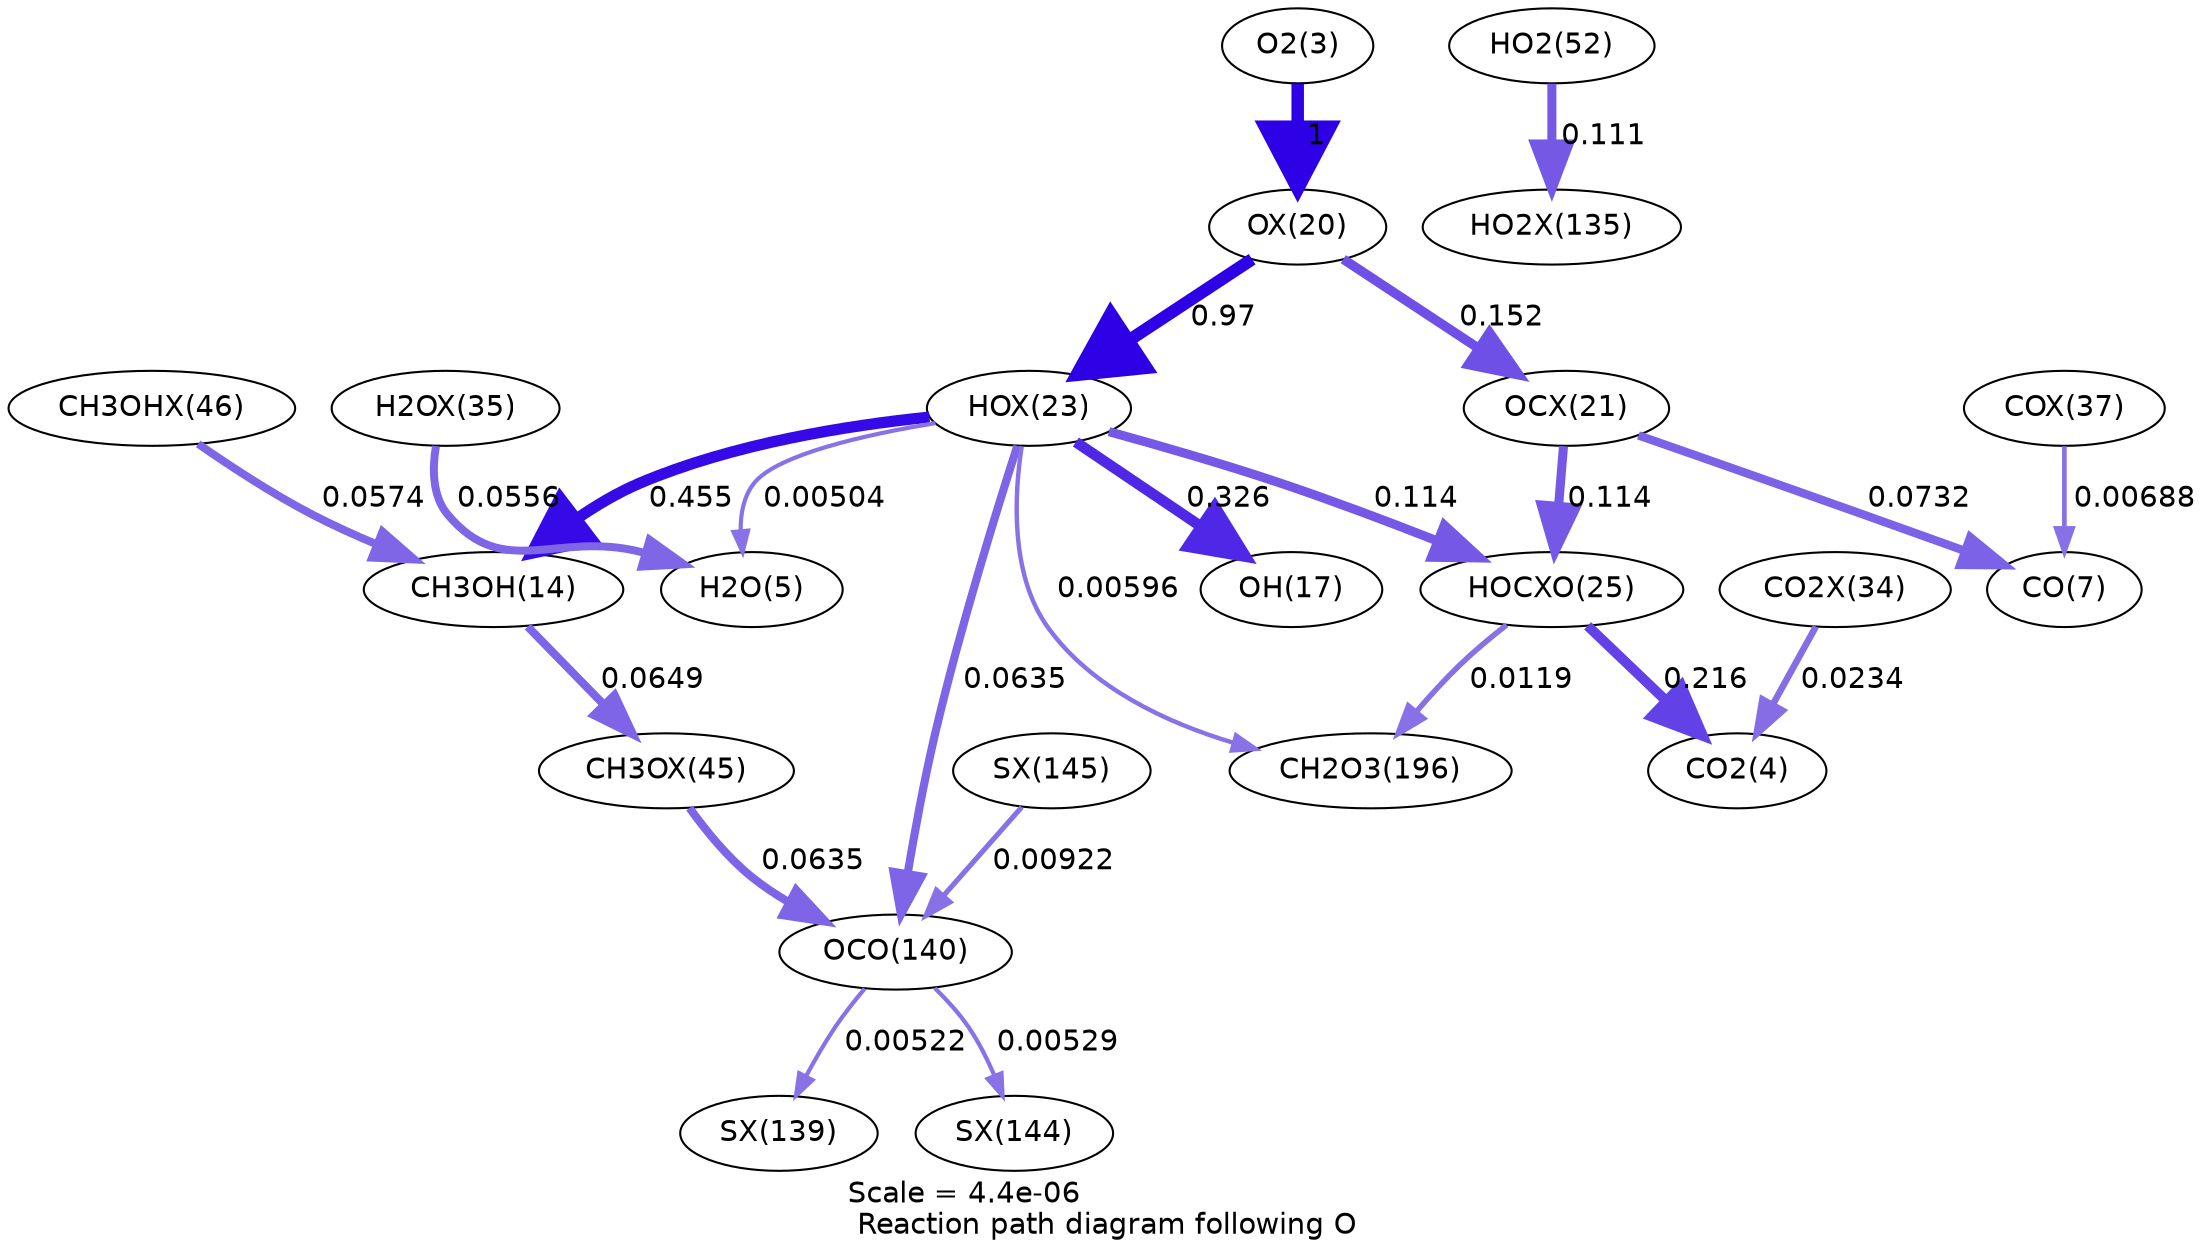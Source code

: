 digraph reaction_paths {
center=1;
s5 -> s35[fontname="Helvetica", penwidth=6, arrowsize=3, color="0.7, 1.5, 0.9"
, label=" 1"];
s35 -> s38[fontname="Helvetica", penwidth=5.98, arrowsize=2.99, color="0.7, 1.47, 0.9"
, label=" 0.97"];
s35 -> s36[fontname="Helvetica", penwidth=4.58, arrowsize=2.29, color="0.7, 0.652, 0.9"
, label=" 0.152"];
s38 -> s16[fontname="Helvetica", penwidth=5.41, arrowsize=2.7, color="0.7, 0.955, 0.9"
, label=" 0.455"];
s38 -> s19[fontname="Helvetica", penwidth=5.15, arrowsize=2.58, color="0.7, 0.826, 0.9"
, label=" 0.326"];
s38 -> s7[fontname="Helvetica", penwidth=2.01, arrowsize=1, color="0.7, 0.505, 0.9"
, label=" 0.00504"];
s38 -> s28[fontname="Helvetica", penwidth=3.92, arrowsize=1.96, color="0.7, 0.563, 0.9"
, label=" 0.0635"];
s38 -> s40[fontname="Helvetica", penwidth=4.36, arrowsize=2.18, color="0.7, 0.614, 0.9"
, label=" 0.114"];
s38 -> s31[fontname="Helvetica", penwidth=2.13, arrowsize=1.07, color="0.7, 0.506, 0.9"
, label=" 0.00596"];
s53 -> s16[fontname="Helvetica", penwidth=3.84, arrowsize=1.92, color="0.7, 0.557, 0.9"
, label=" 0.0574"];
s16 -> s52[fontname="Helvetica", penwidth=3.93, arrowsize=1.97, color="0.7, 0.565, 0.9"
, label=" 0.0649"];
s45 -> s7[fontname="Helvetica", penwidth=3.82, arrowsize=1.91, color="0.7, 0.556, 0.9"
, label=" 0.0556"];
s52 -> s28[fontname="Helvetica", penwidth=3.92, arrowsize=1.96, color="0.7, 0.563, 0.9"
, label=" 0.0635"];
s59 -> s28[fontname="Helvetica", penwidth=2.46, arrowsize=1.23, color="0.7, 0.509, 0.9"
, label=" 0.00922"];
s28 -> s57[fontname="Helvetica", penwidth=2.03, arrowsize=1.02, color="0.7, 0.505, 0.9"
, label=" 0.00522"];
s28 -> s58[fontname="Helvetica", penwidth=2.04, arrowsize=1.02, color="0.7, 0.505, 0.9"
, label=" 0.00529"];
s21 -> s56[fontname="Helvetica", penwidth=4.34, arrowsize=2.17, color="0.7, 0.611, 0.9"
, label=" 0.111"];
s36 -> s9[fontname="Helvetica", penwidth=4.03, arrowsize=2.01, color="0.7, 0.573, 0.9"
, label=" 0.0732"];
s47 -> s9[fontname="Helvetica", penwidth=2.24, arrowsize=1.12, color="0.7, 0.507, 0.9"
, label=" 0.00688"];
s36 -> s40[fontname="Helvetica", penwidth=4.36, arrowsize=2.18, color="0.7, 0.614, 0.9"
, label=" 0.114"];
s40 -> s6[fontname="Helvetica", penwidth=4.84, arrowsize=2.42, color="0.7, 0.716, 0.9"
, label=" 0.216"];
s44 -> s6[fontname="Helvetica", penwidth=3.17, arrowsize=1.58, color="0.7, 0.523, 0.9"
, label=" 0.0234"];
s40 -> s31[fontname="Helvetica", penwidth=2.66, arrowsize=1.33, color="0.7, 0.512, 0.9"
, label=" 0.0119"];
s5 [ fontname="Helvetica", label="O2(3)"];
s6 [ fontname="Helvetica", label="CO2(4)"];
s7 [ fontname="Helvetica", label="H2O(5)"];
s9 [ fontname="Helvetica", label="CO(7)"];
s16 [ fontname="Helvetica", label="CH3OH(14)"];
s19 [ fontname="Helvetica", label="OH(17)"];
s21 [ fontname="Helvetica", label="HO2(52)"];
s28 [ fontname="Helvetica", label="OCO(140)"];
s31 [ fontname="Helvetica", label="CH2O3(196)"];
s35 [ fontname="Helvetica", label="OX(20)"];
s36 [ fontname="Helvetica", label="OCX(21)"];
s38 [ fontname="Helvetica", label="HOX(23)"];
s40 [ fontname="Helvetica", label="HOCXO(25)"];
s44 [ fontname="Helvetica", label="CO2X(34)"];
s45 [ fontname="Helvetica", label="H2OX(35)"];
s47 [ fontname="Helvetica", label="COX(37)"];
s52 [ fontname="Helvetica", label="CH3OX(45)"];
s53 [ fontname="Helvetica", label="CH3OHX(46)"];
s56 [ fontname="Helvetica", label="HO2X(135)"];
s57 [ fontname="Helvetica", label="SX(139)"];
s58 [ fontname="Helvetica", label="SX(144)"];
s59 [ fontname="Helvetica", label="SX(145)"];
 label = "Scale = 4.4e-06\l Reaction path diagram following O";
 fontname = "Helvetica";
}
